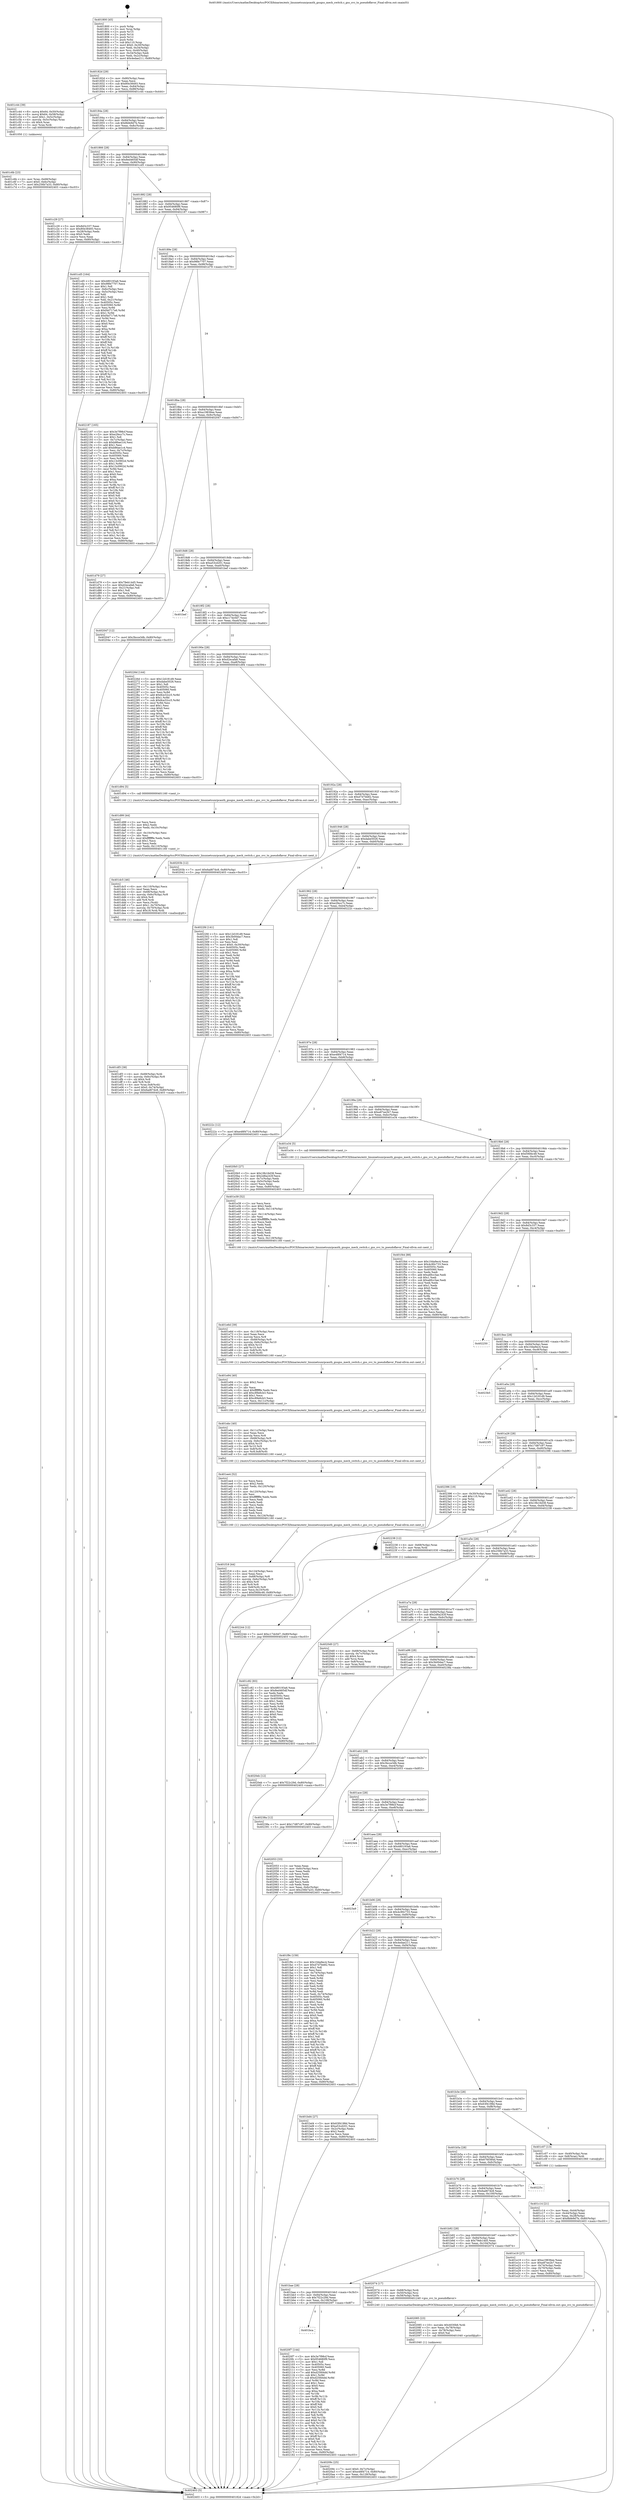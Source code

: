 digraph "0x401800" {
  label = "0x401800 (/mnt/c/Users/mathe/Desktop/tcc/POCII/binaries/extr_linuxnetsunrpcauth_gssgss_mech_switch.c_gss_svc_to_pseudoflavor_Final-ollvm.out::main(0))"
  labelloc = "t"
  node[shape=record]

  Entry [label="",width=0.3,height=0.3,shape=circle,fillcolor=black,style=filled]
  "0x40182d" [label="{
     0x40182d [29]\l
     | [instrs]\l
     &nbsp;&nbsp;0x40182d \<+3\>: mov -0x80(%rbp),%eax\l
     &nbsp;&nbsp;0x401830 \<+2\>: mov %eax,%ecx\l
     &nbsp;&nbsp;0x401832 \<+6\>: sub $0x80e38493,%ecx\l
     &nbsp;&nbsp;0x401838 \<+6\>: mov %eax,-0x84(%rbp)\l
     &nbsp;&nbsp;0x40183e \<+6\>: mov %ecx,-0x88(%rbp)\l
     &nbsp;&nbsp;0x401844 \<+6\>: je 0000000000401c44 \<main+0x444\>\l
  }"]
  "0x401c44" [label="{
     0x401c44 [39]\l
     | [instrs]\l
     &nbsp;&nbsp;0x401c44 \<+8\>: movq $0x64,-0x50(%rbp)\l
     &nbsp;&nbsp;0x401c4c \<+8\>: movq $0x64,-0x58(%rbp)\l
     &nbsp;&nbsp;0x401c54 \<+7\>: movl $0x1,-0x5c(%rbp)\l
     &nbsp;&nbsp;0x401c5b \<+4\>: movslq -0x5c(%rbp),%rax\l
     &nbsp;&nbsp;0x401c5f \<+4\>: shl $0x4,%rax\l
     &nbsp;&nbsp;0x401c63 \<+3\>: mov %rax,%rdi\l
     &nbsp;&nbsp;0x401c66 \<+5\>: call 0000000000401050 \<malloc@plt\>\l
     | [calls]\l
     &nbsp;&nbsp;0x401050 \{1\} (unknown)\l
  }"]
  "0x40184a" [label="{
     0x40184a [28]\l
     | [instrs]\l
     &nbsp;&nbsp;0x40184a \<+5\>: jmp 000000000040184f \<main+0x4f\>\l
     &nbsp;&nbsp;0x40184f \<+6\>: mov -0x84(%rbp),%eax\l
     &nbsp;&nbsp;0x401855 \<+5\>: sub $0x8bfe9d7b,%eax\l
     &nbsp;&nbsp;0x40185a \<+6\>: mov %eax,-0x8c(%rbp)\l
     &nbsp;&nbsp;0x401860 \<+6\>: je 0000000000401c29 \<main+0x429\>\l
  }"]
  Exit [label="",width=0.3,height=0.3,shape=circle,fillcolor=black,style=filled,peripheries=2]
  "0x401c29" [label="{
     0x401c29 [27]\l
     | [instrs]\l
     &nbsp;&nbsp;0x401c29 \<+5\>: mov $0x8d3c337,%eax\l
     &nbsp;&nbsp;0x401c2e \<+5\>: mov $0x80e38493,%ecx\l
     &nbsp;&nbsp;0x401c33 \<+3\>: mov -0x28(%rbp),%edx\l
     &nbsp;&nbsp;0x401c36 \<+3\>: cmp $0x0,%edx\l
     &nbsp;&nbsp;0x401c39 \<+3\>: cmove %ecx,%eax\l
     &nbsp;&nbsp;0x401c3c \<+3\>: mov %eax,-0x80(%rbp)\l
     &nbsp;&nbsp;0x401c3f \<+5\>: jmp 0000000000402403 \<main+0xc03\>\l
  }"]
  "0x401866" [label="{
     0x401866 [28]\l
     | [instrs]\l
     &nbsp;&nbsp;0x401866 \<+5\>: jmp 000000000040186b \<main+0x6b\>\l
     &nbsp;&nbsp;0x40186b \<+6\>: mov -0x84(%rbp),%eax\l
     &nbsp;&nbsp;0x401871 \<+5\>: sub $0x8ed465df,%eax\l
     &nbsp;&nbsp;0x401876 \<+6\>: mov %eax,-0x90(%rbp)\l
     &nbsp;&nbsp;0x40187c \<+6\>: je 0000000000401cd5 \<main+0x4d5\>\l
  }"]
  "0x402244" [label="{
     0x402244 [12]\l
     | [instrs]\l
     &nbsp;&nbsp;0x402244 \<+7\>: movl $0xc17dc0d7,-0x80(%rbp)\l
     &nbsp;&nbsp;0x40224b \<+5\>: jmp 0000000000402403 \<main+0xc03\>\l
  }"]
  "0x401cd5" [label="{
     0x401cd5 [164]\l
     | [instrs]\l
     &nbsp;&nbsp;0x401cd5 \<+5\>: mov $0x480193a6,%eax\l
     &nbsp;&nbsp;0x401cda \<+5\>: mov $0x98fe7707,%ecx\l
     &nbsp;&nbsp;0x401cdf \<+2\>: mov $0x1,%dl\l
     &nbsp;&nbsp;0x401ce1 \<+3\>: mov -0x6c(%rbp),%esi\l
     &nbsp;&nbsp;0x401ce4 \<+3\>: cmp -0x5c(%rbp),%esi\l
     &nbsp;&nbsp;0x401ce7 \<+4\>: setl %dil\l
     &nbsp;&nbsp;0x401ceb \<+4\>: and $0x1,%dil\l
     &nbsp;&nbsp;0x401cef \<+4\>: mov %dil,-0x21(%rbp)\l
     &nbsp;&nbsp;0x401cf3 \<+7\>: mov 0x40505c,%esi\l
     &nbsp;&nbsp;0x401cfa \<+8\>: mov 0x405060,%r8d\l
     &nbsp;&nbsp;0x401d02 \<+3\>: mov %esi,%r9d\l
     &nbsp;&nbsp;0x401d05 \<+7\>: sub $0xf4d717e6,%r9d\l
     &nbsp;&nbsp;0x401d0c \<+4\>: sub $0x1,%r9d\l
     &nbsp;&nbsp;0x401d10 \<+7\>: add $0xf4d717e6,%r9d\l
     &nbsp;&nbsp;0x401d17 \<+4\>: imul %r9d,%esi\l
     &nbsp;&nbsp;0x401d1b \<+3\>: and $0x1,%esi\l
     &nbsp;&nbsp;0x401d1e \<+3\>: cmp $0x0,%esi\l
     &nbsp;&nbsp;0x401d21 \<+4\>: sete %dil\l
     &nbsp;&nbsp;0x401d25 \<+4\>: cmp $0xa,%r8d\l
     &nbsp;&nbsp;0x401d29 \<+4\>: setl %r10b\l
     &nbsp;&nbsp;0x401d2d \<+3\>: mov %dil,%r11b\l
     &nbsp;&nbsp;0x401d30 \<+4\>: xor $0xff,%r11b\l
     &nbsp;&nbsp;0x401d34 \<+3\>: mov %r10b,%bl\l
     &nbsp;&nbsp;0x401d37 \<+3\>: xor $0xff,%bl\l
     &nbsp;&nbsp;0x401d3a \<+3\>: xor $0x1,%dl\l
     &nbsp;&nbsp;0x401d3d \<+3\>: mov %r11b,%r14b\l
     &nbsp;&nbsp;0x401d40 \<+4\>: and $0xff,%r14b\l
     &nbsp;&nbsp;0x401d44 \<+3\>: and %dl,%dil\l
     &nbsp;&nbsp;0x401d47 \<+3\>: mov %bl,%r15b\l
     &nbsp;&nbsp;0x401d4a \<+4\>: and $0xff,%r15b\l
     &nbsp;&nbsp;0x401d4e \<+3\>: and %dl,%r10b\l
     &nbsp;&nbsp;0x401d51 \<+3\>: or %dil,%r14b\l
     &nbsp;&nbsp;0x401d54 \<+3\>: or %r10b,%r15b\l
     &nbsp;&nbsp;0x401d57 \<+3\>: xor %r15b,%r14b\l
     &nbsp;&nbsp;0x401d5a \<+3\>: or %bl,%r11b\l
     &nbsp;&nbsp;0x401d5d \<+4\>: xor $0xff,%r11b\l
     &nbsp;&nbsp;0x401d61 \<+3\>: or $0x1,%dl\l
     &nbsp;&nbsp;0x401d64 \<+3\>: and %dl,%r11b\l
     &nbsp;&nbsp;0x401d67 \<+3\>: or %r11b,%r14b\l
     &nbsp;&nbsp;0x401d6a \<+4\>: test $0x1,%r14b\l
     &nbsp;&nbsp;0x401d6e \<+3\>: cmovne %ecx,%eax\l
     &nbsp;&nbsp;0x401d71 \<+3\>: mov %eax,-0x80(%rbp)\l
     &nbsp;&nbsp;0x401d74 \<+5\>: jmp 0000000000402403 \<main+0xc03\>\l
  }"]
  "0x401882" [label="{
     0x401882 [28]\l
     | [instrs]\l
     &nbsp;&nbsp;0x401882 \<+5\>: jmp 0000000000401887 \<main+0x87\>\l
     &nbsp;&nbsp;0x401887 \<+6\>: mov -0x84(%rbp),%eax\l
     &nbsp;&nbsp;0x40188d \<+5\>: sub $0x954680f9,%eax\l
     &nbsp;&nbsp;0x401892 \<+6\>: mov %eax,-0x94(%rbp)\l
     &nbsp;&nbsp;0x401898 \<+6\>: je 0000000000402187 \<main+0x987\>\l
  }"]
  "0x401bca" [label="{
     0x401bca\l
  }", style=dashed]
  "0x402187" [label="{
     0x402187 [165]\l
     | [instrs]\l
     &nbsp;&nbsp;0x402187 \<+5\>: mov $0x3e7f98cf,%eax\l
     &nbsp;&nbsp;0x40218c \<+5\>: mov $0xe2fecc7c,%ecx\l
     &nbsp;&nbsp;0x402191 \<+2\>: mov $0x1,%dl\l
     &nbsp;&nbsp;0x402193 \<+3\>: mov -0x7c(%rbp),%esi\l
     &nbsp;&nbsp;0x402196 \<+6\>: sub $0xb86ae1c4,%esi\l
     &nbsp;&nbsp;0x40219c \<+3\>: add $0x1,%esi\l
     &nbsp;&nbsp;0x40219f \<+6\>: add $0xb86ae1c4,%esi\l
     &nbsp;&nbsp;0x4021a5 \<+3\>: mov %esi,-0x7c(%rbp)\l
     &nbsp;&nbsp;0x4021a8 \<+7\>: mov 0x40505c,%esi\l
     &nbsp;&nbsp;0x4021af \<+7\>: mov 0x405060,%edi\l
     &nbsp;&nbsp;0x4021b6 \<+3\>: mov %esi,%r8d\l
     &nbsp;&nbsp;0x4021b9 \<+7\>: add $0x13c0902d,%r8d\l
     &nbsp;&nbsp;0x4021c0 \<+4\>: sub $0x1,%r8d\l
     &nbsp;&nbsp;0x4021c4 \<+7\>: sub $0x13c0902d,%r8d\l
     &nbsp;&nbsp;0x4021cb \<+4\>: imul %r8d,%esi\l
     &nbsp;&nbsp;0x4021cf \<+3\>: and $0x1,%esi\l
     &nbsp;&nbsp;0x4021d2 \<+3\>: cmp $0x0,%esi\l
     &nbsp;&nbsp;0x4021d5 \<+4\>: sete %r9b\l
     &nbsp;&nbsp;0x4021d9 \<+3\>: cmp $0xa,%edi\l
     &nbsp;&nbsp;0x4021dc \<+4\>: setl %r10b\l
     &nbsp;&nbsp;0x4021e0 \<+3\>: mov %r9b,%r11b\l
     &nbsp;&nbsp;0x4021e3 \<+4\>: xor $0xff,%r11b\l
     &nbsp;&nbsp;0x4021e7 \<+3\>: mov %r10b,%bl\l
     &nbsp;&nbsp;0x4021ea \<+3\>: xor $0xff,%bl\l
     &nbsp;&nbsp;0x4021ed \<+3\>: xor $0x0,%dl\l
     &nbsp;&nbsp;0x4021f0 \<+3\>: mov %r11b,%r14b\l
     &nbsp;&nbsp;0x4021f3 \<+4\>: and $0x0,%r14b\l
     &nbsp;&nbsp;0x4021f7 \<+3\>: and %dl,%r9b\l
     &nbsp;&nbsp;0x4021fa \<+3\>: mov %bl,%r15b\l
     &nbsp;&nbsp;0x4021fd \<+4\>: and $0x0,%r15b\l
     &nbsp;&nbsp;0x402201 \<+3\>: and %dl,%r10b\l
     &nbsp;&nbsp;0x402204 \<+3\>: or %r9b,%r14b\l
     &nbsp;&nbsp;0x402207 \<+3\>: or %r10b,%r15b\l
     &nbsp;&nbsp;0x40220a \<+3\>: xor %r15b,%r14b\l
     &nbsp;&nbsp;0x40220d \<+3\>: or %bl,%r11b\l
     &nbsp;&nbsp;0x402210 \<+4\>: xor $0xff,%r11b\l
     &nbsp;&nbsp;0x402214 \<+3\>: or $0x0,%dl\l
     &nbsp;&nbsp;0x402217 \<+3\>: and %dl,%r11b\l
     &nbsp;&nbsp;0x40221a \<+3\>: or %r11b,%r14b\l
     &nbsp;&nbsp;0x40221d \<+4\>: test $0x1,%r14b\l
     &nbsp;&nbsp;0x402221 \<+3\>: cmovne %ecx,%eax\l
     &nbsp;&nbsp;0x402224 \<+3\>: mov %eax,-0x80(%rbp)\l
     &nbsp;&nbsp;0x402227 \<+5\>: jmp 0000000000402403 \<main+0xc03\>\l
  }"]
  "0x40189e" [label="{
     0x40189e [28]\l
     | [instrs]\l
     &nbsp;&nbsp;0x40189e \<+5\>: jmp 00000000004018a3 \<main+0xa3\>\l
     &nbsp;&nbsp;0x4018a3 \<+6\>: mov -0x84(%rbp),%eax\l
     &nbsp;&nbsp;0x4018a9 \<+5\>: sub $0x98fe7707,%eax\l
     &nbsp;&nbsp;0x4018ae \<+6\>: mov %eax,-0x98(%rbp)\l
     &nbsp;&nbsp;0x4018b4 \<+6\>: je 0000000000401d79 \<main+0x579\>\l
  }"]
  "0x4020f7" [label="{
     0x4020f7 [144]\l
     | [instrs]\l
     &nbsp;&nbsp;0x4020f7 \<+5\>: mov $0x3e7f98cf,%eax\l
     &nbsp;&nbsp;0x4020fc \<+5\>: mov $0x954680f9,%ecx\l
     &nbsp;&nbsp;0x402101 \<+2\>: mov $0x1,%dl\l
     &nbsp;&nbsp;0x402103 \<+7\>: mov 0x40505c,%esi\l
     &nbsp;&nbsp;0x40210a \<+7\>: mov 0x405060,%edi\l
     &nbsp;&nbsp;0x402111 \<+3\>: mov %esi,%r8d\l
     &nbsp;&nbsp;0x402114 \<+7\>: add $0xd25fd4dd,%r8d\l
     &nbsp;&nbsp;0x40211b \<+4\>: sub $0x1,%r8d\l
     &nbsp;&nbsp;0x40211f \<+7\>: sub $0xd25fd4dd,%r8d\l
     &nbsp;&nbsp;0x402126 \<+4\>: imul %r8d,%esi\l
     &nbsp;&nbsp;0x40212a \<+3\>: and $0x1,%esi\l
     &nbsp;&nbsp;0x40212d \<+3\>: cmp $0x0,%esi\l
     &nbsp;&nbsp;0x402130 \<+4\>: sete %r9b\l
     &nbsp;&nbsp;0x402134 \<+3\>: cmp $0xa,%edi\l
     &nbsp;&nbsp;0x402137 \<+4\>: setl %r10b\l
     &nbsp;&nbsp;0x40213b \<+3\>: mov %r9b,%r11b\l
     &nbsp;&nbsp;0x40213e \<+4\>: xor $0xff,%r11b\l
     &nbsp;&nbsp;0x402142 \<+3\>: mov %r10b,%bl\l
     &nbsp;&nbsp;0x402145 \<+3\>: xor $0xff,%bl\l
     &nbsp;&nbsp;0x402148 \<+3\>: xor $0x0,%dl\l
     &nbsp;&nbsp;0x40214b \<+3\>: mov %r11b,%r14b\l
     &nbsp;&nbsp;0x40214e \<+4\>: and $0x0,%r14b\l
     &nbsp;&nbsp;0x402152 \<+3\>: and %dl,%r9b\l
     &nbsp;&nbsp;0x402155 \<+3\>: mov %bl,%r15b\l
     &nbsp;&nbsp;0x402158 \<+4\>: and $0x0,%r15b\l
     &nbsp;&nbsp;0x40215c \<+3\>: and %dl,%r10b\l
     &nbsp;&nbsp;0x40215f \<+3\>: or %r9b,%r14b\l
     &nbsp;&nbsp;0x402162 \<+3\>: or %r10b,%r15b\l
     &nbsp;&nbsp;0x402165 \<+3\>: xor %r15b,%r14b\l
     &nbsp;&nbsp;0x402168 \<+3\>: or %bl,%r11b\l
     &nbsp;&nbsp;0x40216b \<+4\>: xor $0xff,%r11b\l
     &nbsp;&nbsp;0x40216f \<+3\>: or $0x0,%dl\l
     &nbsp;&nbsp;0x402172 \<+3\>: and %dl,%r11b\l
     &nbsp;&nbsp;0x402175 \<+3\>: or %r11b,%r14b\l
     &nbsp;&nbsp;0x402178 \<+4\>: test $0x1,%r14b\l
     &nbsp;&nbsp;0x40217c \<+3\>: cmovne %ecx,%eax\l
     &nbsp;&nbsp;0x40217f \<+3\>: mov %eax,-0x80(%rbp)\l
     &nbsp;&nbsp;0x402182 \<+5\>: jmp 0000000000402403 \<main+0xc03\>\l
  }"]
  "0x401d79" [label="{
     0x401d79 [27]\l
     | [instrs]\l
     &nbsp;&nbsp;0x401d79 \<+5\>: mov $0x79eb14d5,%eax\l
     &nbsp;&nbsp;0x401d7e \<+5\>: mov $0xd2ecafa6,%ecx\l
     &nbsp;&nbsp;0x401d83 \<+3\>: mov -0x21(%rbp),%dl\l
     &nbsp;&nbsp;0x401d86 \<+3\>: test $0x1,%dl\l
     &nbsp;&nbsp;0x401d89 \<+3\>: cmovne %ecx,%eax\l
     &nbsp;&nbsp;0x401d8c \<+3\>: mov %eax,-0x80(%rbp)\l
     &nbsp;&nbsp;0x401d8f \<+5\>: jmp 0000000000402403 \<main+0xc03\>\l
  }"]
  "0x4018ba" [label="{
     0x4018ba [28]\l
     | [instrs]\l
     &nbsp;&nbsp;0x4018ba \<+5\>: jmp 00000000004018bf \<main+0xbf\>\l
     &nbsp;&nbsp;0x4018bf \<+6\>: mov -0x84(%rbp),%eax\l
     &nbsp;&nbsp;0x4018c5 \<+5\>: sub $0xa19836ee,%eax\l
     &nbsp;&nbsp;0x4018ca \<+6\>: mov %eax,-0x9c(%rbp)\l
     &nbsp;&nbsp;0x4018d0 \<+6\>: je 0000000000402047 \<main+0x847\>\l
  }"]
  "0x4020eb" [label="{
     0x4020eb [12]\l
     | [instrs]\l
     &nbsp;&nbsp;0x4020eb \<+7\>: movl $0x7f22c29d,-0x80(%rbp)\l
     &nbsp;&nbsp;0x4020f2 \<+5\>: jmp 0000000000402403 \<main+0xc03\>\l
  }"]
  "0x402047" [label="{
     0x402047 [12]\l
     | [instrs]\l
     &nbsp;&nbsp;0x402047 \<+7\>: movl $0x3bcce3db,-0x80(%rbp)\l
     &nbsp;&nbsp;0x40204e \<+5\>: jmp 0000000000402403 \<main+0xc03\>\l
  }"]
  "0x4018d6" [label="{
     0x4018d6 [28]\l
     | [instrs]\l
     &nbsp;&nbsp;0x4018d6 \<+5\>: jmp 00000000004018db \<main+0xdb\>\l
     &nbsp;&nbsp;0x4018db \<+6\>: mov -0x84(%rbp),%eax\l
     &nbsp;&nbsp;0x4018e1 \<+5\>: sub $0xa53cd201,%eax\l
     &nbsp;&nbsp;0x4018e6 \<+6\>: mov %eax,-0xa0(%rbp)\l
     &nbsp;&nbsp;0x4018ec \<+6\>: je 0000000000401bef \<main+0x3ef\>\l
  }"]
  "0x40209c" [label="{
     0x40209c [25]\l
     | [instrs]\l
     &nbsp;&nbsp;0x40209c \<+7\>: movl $0x0,-0x7c(%rbp)\l
     &nbsp;&nbsp;0x4020a3 \<+7\>: movl $0xe48f4714,-0x80(%rbp)\l
     &nbsp;&nbsp;0x4020aa \<+6\>: mov %eax,-0x128(%rbp)\l
     &nbsp;&nbsp;0x4020b0 \<+5\>: jmp 0000000000402403 \<main+0xc03\>\l
  }"]
  "0x401bef" [label="{
     0x401bef\l
  }", style=dashed]
  "0x4018f2" [label="{
     0x4018f2 [28]\l
     | [instrs]\l
     &nbsp;&nbsp;0x4018f2 \<+5\>: jmp 00000000004018f7 \<main+0xf7\>\l
     &nbsp;&nbsp;0x4018f7 \<+6\>: mov -0x84(%rbp),%eax\l
     &nbsp;&nbsp;0x4018fd \<+5\>: sub $0xc17dc0d7,%eax\l
     &nbsp;&nbsp;0x401902 \<+6\>: mov %eax,-0xa4(%rbp)\l
     &nbsp;&nbsp;0x401908 \<+6\>: je 000000000040226d \<main+0xa6d\>\l
  }"]
  "0x402085" [label="{
     0x402085 [23]\l
     | [instrs]\l
     &nbsp;&nbsp;0x402085 \<+10\>: movabs $0x4030b6,%rdi\l
     &nbsp;&nbsp;0x40208f \<+3\>: mov %eax,-0x78(%rbp)\l
     &nbsp;&nbsp;0x402092 \<+3\>: mov -0x78(%rbp),%esi\l
     &nbsp;&nbsp;0x402095 \<+2\>: mov $0x0,%al\l
     &nbsp;&nbsp;0x402097 \<+5\>: call 0000000000401040 \<printf@plt\>\l
     | [calls]\l
     &nbsp;&nbsp;0x401040 \{1\} (unknown)\l
  }"]
  "0x40226d" [label="{
     0x40226d [144]\l
     | [instrs]\l
     &nbsp;&nbsp;0x40226d \<+5\>: mov $0x12d181d9,%eax\l
     &nbsp;&nbsp;0x402272 \<+5\>: mov $0xdabe5026,%ecx\l
     &nbsp;&nbsp;0x402277 \<+2\>: mov $0x1,%dl\l
     &nbsp;&nbsp;0x402279 \<+7\>: mov 0x40505c,%esi\l
     &nbsp;&nbsp;0x402280 \<+7\>: mov 0x405060,%edi\l
     &nbsp;&nbsp;0x402287 \<+3\>: mov %esi,%r8d\l
     &nbsp;&nbsp;0x40228a \<+7\>: add $0x8ce32cc5,%r8d\l
     &nbsp;&nbsp;0x402291 \<+4\>: sub $0x1,%r8d\l
     &nbsp;&nbsp;0x402295 \<+7\>: sub $0x8ce32cc5,%r8d\l
     &nbsp;&nbsp;0x40229c \<+4\>: imul %r8d,%esi\l
     &nbsp;&nbsp;0x4022a0 \<+3\>: and $0x1,%esi\l
     &nbsp;&nbsp;0x4022a3 \<+3\>: cmp $0x0,%esi\l
     &nbsp;&nbsp;0x4022a6 \<+4\>: sete %r9b\l
     &nbsp;&nbsp;0x4022aa \<+3\>: cmp $0xa,%edi\l
     &nbsp;&nbsp;0x4022ad \<+4\>: setl %r10b\l
     &nbsp;&nbsp;0x4022b1 \<+3\>: mov %r9b,%r11b\l
     &nbsp;&nbsp;0x4022b4 \<+4\>: xor $0xff,%r11b\l
     &nbsp;&nbsp;0x4022b8 \<+3\>: mov %r10b,%bl\l
     &nbsp;&nbsp;0x4022bb \<+3\>: xor $0xff,%bl\l
     &nbsp;&nbsp;0x4022be \<+3\>: xor $0x0,%dl\l
     &nbsp;&nbsp;0x4022c1 \<+3\>: mov %r11b,%r14b\l
     &nbsp;&nbsp;0x4022c4 \<+4\>: and $0x0,%r14b\l
     &nbsp;&nbsp;0x4022c8 \<+3\>: and %dl,%r9b\l
     &nbsp;&nbsp;0x4022cb \<+3\>: mov %bl,%r15b\l
     &nbsp;&nbsp;0x4022ce \<+4\>: and $0x0,%r15b\l
     &nbsp;&nbsp;0x4022d2 \<+3\>: and %dl,%r10b\l
     &nbsp;&nbsp;0x4022d5 \<+3\>: or %r9b,%r14b\l
     &nbsp;&nbsp;0x4022d8 \<+3\>: or %r10b,%r15b\l
     &nbsp;&nbsp;0x4022db \<+3\>: xor %r15b,%r14b\l
     &nbsp;&nbsp;0x4022de \<+3\>: or %bl,%r11b\l
     &nbsp;&nbsp;0x4022e1 \<+4\>: xor $0xff,%r11b\l
     &nbsp;&nbsp;0x4022e5 \<+3\>: or $0x0,%dl\l
     &nbsp;&nbsp;0x4022e8 \<+3\>: and %dl,%r11b\l
     &nbsp;&nbsp;0x4022eb \<+3\>: or %r11b,%r14b\l
     &nbsp;&nbsp;0x4022ee \<+4\>: test $0x1,%r14b\l
     &nbsp;&nbsp;0x4022f2 \<+3\>: cmovne %ecx,%eax\l
     &nbsp;&nbsp;0x4022f5 \<+3\>: mov %eax,-0x80(%rbp)\l
     &nbsp;&nbsp;0x4022f8 \<+5\>: jmp 0000000000402403 \<main+0xc03\>\l
  }"]
  "0x40190e" [label="{
     0x40190e [28]\l
     | [instrs]\l
     &nbsp;&nbsp;0x40190e \<+5\>: jmp 0000000000401913 \<main+0x113\>\l
     &nbsp;&nbsp;0x401913 \<+6\>: mov -0x84(%rbp),%eax\l
     &nbsp;&nbsp;0x401919 \<+5\>: sub $0xd2ecafa6,%eax\l
     &nbsp;&nbsp;0x40191e \<+6\>: mov %eax,-0xa8(%rbp)\l
     &nbsp;&nbsp;0x401924 \<+6\>: je 0000000000401d94 \<main+0x594\>\l
  }"]
  "0x401bae" [label="{
     0x401bae [28]\l
     | [instrs]\l
     &nbsp;&nbsp;0x401bae \<+5\>: jmp 0000000000401bb3 \<main+0x3b3\>\l
     &nbsp;&nbsp;0x401bb3 \<+6\>: mov -0x84(%rbp),%eax\l
     &nbsp;&nbsp;0x401bb9 \<+5\>: sub $0x7f22c29d,%eax\l
     &nbsp;&nbsp;0x401bbe \<+6\>: mov %eax,-0x108(%rbp)\l
     &nbsp;&nbsp;0x401bc4 \<+6\>: je 00000000004020f7 \<main+0x8f7\>\l
  }"]
  "0x401d94" [label="{
     0x401d94 [5]\l
     | [instrs]\l
     &nbsp;&nbsp;0x401d94 \<+5\>: call 0000000000401160 \<next_i\>\l
     | [calls]\l
     &nbsp;&nbsp;0x401160 \{1\} (/mnt/c/Users/mathe/Desktop/tcc/POCII/binaries/extr_linuxnetsunrpcauth_gssgss_mech_switch.c_gss_svc_to_pseudoflavor_Final-ollvm.out::next_i)\l
  }"]
  "0x40192a" [label="{
     0x40192a [28]\l
     | [instrs]\l
     &nbsp;&nbsp;0x40192a \<+5\>: jmp 000000000040192f \<main+0x12f\>\l
     &nbsp;&nbsp;0x40192f \<+6\>: mov -0x84(%rbp),%eax\l
     &nbsp;&nbsp;0x401935 \<+5\>: sub $0xd7d7bb82,%eax\l
     &nbsp;&nbsp;0x40193a \<+6\>: mov %eax,-0xac(%rbp)\l
     &nbsp;&nbsp;0x401940 \<+6\>: je 000000000040203b \<main+0x83b\>\l
  }"]
  "0x402074" [label="{
     0x402074 [17]\l
     | [instrs]\l
     &nbsp;&nbsp;0x402074 \<+4\>: mov -0x68(%rbp),%rdi\l
     &nbsp;&nbsp;0x402078 \<+4\>: mov -0x50(%rbp),%rsi\l
     &nbsp;&nbsp;0x40207c \<+4\>: mov -0x58(%rbp),%rdx\l
     &nbsp;&nbsp;0x402080 \<+5\>: call 0000000000401240 \<gss_svc_to_pseudoflavor\>\l
     | [calls]\l
     &nbsp;&nbsp;0x401240 \{1\} (/mnt/c/Users/mathe/Desktop/tcc/POCII/binaries/extr_linuxnetsunrpcauth_gssgss_mech_switch.c_gss_svc_to_pseudoflavor_Final-ollvm.out::gss_svc_to_pseudoflavor)\l
  }"]
  "0x40203b" [label="{
     0x40203b [12]\l
     | [instrs]\l
     &nbsp;&nbsp;0x40203b \<+7\>: movl $0x6ad67dc8,-0x80(%rbp)\l
     &nbsp;&nbsp;0x402042 \<+5\>: jmp 0000000000402403 \<main+0xc03\>\l
  }"]
  "0x401946" [label="{
     0x401946 [28]\l
     | [instrs]\l
     &nbsp;&nbsp;0x401946 \<+5\>: jmp 000000000040194b \<main+0x14b\>\l
     &nbsp;&nbsp;0x40194b \<+6\>: mov -0x84(%rbp),%eax\l
     &nbsp;&nbsp;0x401951 \<+5\>: sub $0xdabe5026,%eax\l
     &nbsp;&nbsp;0x401956 \<+6\>: mov %eax,-0xb0(%rbp)\l
     &nbsp;&nbsp;0x40195c \<+6\>: je 00000000004022fd \<main+0xafd\>\l
  }"]
  "0x401f18" [label="{
     0x401f18 [44]\l
     | [instrs]\l
     &nbsp;&nbsp;0x401f18 \<+6\>: mov -0x124(%rbp),%ecx\l
     &nbsp;&nbsp;0x401f1e \<+3\>: imul %eax,%ecx\l
     &nbsp;&nbsp;0x401f21 \<+4\>: mov -0x68(%rbp),%r8\l
     &nbsp;&nbsp;0x401f25 \<+4\>: movslq -0x6c(%rbp),%r9\l
     &nbsp;&nbsp;0x401f29 \<+4\>: shl $0x4,%r9\l
     &nbsp;&nbsp;0x401f2d \<+3\>: add %r9,%r8\l
     &nbsp;&nbsp;0x401f30 \<+4\>: mov 0x8(%r8),%r8\l
     &nbsp;&nbsp;0x401f34 \<+4\>: mov %ecx,0x10(%r8)\l
     &nbsp;&nbsp;0x401f38 \<+7\>: movl $0xf36fdc48,-0x80(%rbp)\l
     &nbsp;&nbsp;0x401f3f \<+5\>: jmp 0000000000402403 \<main+0xc03\>\l
  }"]
  "0x4022fd" [label="{
     0x4022fd [141]\l
     | [instrs]\l
     &nbsp;&nbsp;0x4022fd \<+5\>: mov $0x12d181d9,%eax\l
     &nbsp;&nbsp;0x402302 \<+5\>: mov $0x3b00dac7,%ecx\l
     &nbsp;&nbsp;0x402307 \<+2\>: mov $0x1,%dl\l
     &nbsp;&nbsp;0x402309 \<+2\>: xor %esi,%esi\l
     &nbsp;&nbsp;0x40230b \<+7\>: movl $0x0,-0x30(%rbp)\l
     &nbsp;&nbsp;0x402312 \<+7\>: mov 0x40505c,%edi\l
     &nbsp;&nbsp;0x402319 \<+8\>: mov 0x405060,%r8d\l
     &nbsp;&nbsp;0x402321 \<+3\>: sub $0x1,%esi\l
     &nbsp;&nbsp;0x402324 \<+3\>: mov %edi,%r9d\l
     &nbsp;&nbsp;0x402327 \<+3\>: add %esi,%r9d\l
     &nbsp;&nbsp;0x40232a \<+4\>: imul %r9d,%edi\l
     &nbsp;&nbsp;0x40232e \<+3\>: and $0x1,%edi\l
     &nbsp;&nbsp;0x402331 \<+3\>: cmp $0x0,%edi\l
     &nbsp;&nbsp;0x402334 \<+4\>: sete %r10b\l
     &nbsp;&nbsp;0x402338 \<+4\>: cmp $0xa,%r8d\l
     &nbsp;&nbsp;0x40233c \<+4\>: setl %r11b\l
     &nbsp;&nbsp;0x402340 \<+3\>: mov %r10b,%bl\l
     &nbsp;&nbsp;0x402343 \<+3\>: xor $0xff,%bl\l
     &nbsp;&nbsp;0x402346 \<+3\>: mov %r11b,%r14b\l
     &nbsp;&nbsp;0x402349 \<+4\>: xor $0xff,%r14b\l
     &nbsp;&nbsp;0x40234d \<+3\>: xor $0x0,%dl\l
     &nbsp;&nbsp;0x402350 \<+3\>: mov %bl,%r15b\l
     &nbsp;&nbsp;0x402353 \<+4\>: and $0x0,%r15b\l
     &nbsp;&nbsp;0x402357 \<+3\>: and %dl,%r10b\l
     &nbsp;&nbsp;0x40235a \<+3\>: mov %r14b,%r12b\l
     &nbsp;&nbsp;0x40235d \<+4\>: and $0x0,%r12b\l
     &nbsp;&nbsp;0x402361 \<+3\>: and %dl,%r11b\l
     &nbsp;&nbsp;0x402364 \<+3\>: or %r10b,%r15b\l
     &nbsp;&nbsp;0x402367 \<+3\>: or %r11b,%r12b\l
     &nbsp;&nbsp;0x40236a \<+3\>: xor %r12b,%r15b\l
     &nbsp;&nbsp;0x40236d \<+3\>: or %r14b,%bl\l
     &nbsp;&nbsp;0x402370 \<+3\>: xor $0xff,%bl\l
     &nbsp;&nbsp;0x402373 \<+3\>: or $0x0,%dl\l
     &nbsp;&nbsp;0x402376 \<+2\>: and %dl,%bl\l
     &nbsp;&nbsp;0x402378 \<+3\>: or %bl,%r15b\l
     &nbsp;&nbsp;0x40237b \<+4\>: test $0x1,%r15b\l
     &nbsp;&nbsp;0x40237f \<+3\>: cmovne %ecx,%eax\l
     &nbsp;&nbsp;0x402382 \<+3\>: mov %eax,-0x80(%rbp)\l
     &nbsp;&nbsp;0x402385 \<+5\>: jmp 0000000000402403 \<main+0xc03\>\l
  }"]
  "0x401962" [label="{
     0x401962 [28]\l
     | [instrs]\l
     &nbsp;&nbsp;0x401962 \<+5\>: jmp 0000000000401967 \<main+0x167\>\l
     &nbsp;&nbsp;0x401967 \<+6\>: mov -0x84(%rbp),%eax\l
     &nbsp;&nbsp;0x40196d \<+5\>: sub $0xe2fecc7c,%eax\l
     &nbsp;&nbsp;0x401972 \<+6\>: mov %eax,-0xb4(%rbp)\l
     &nbsp;&nbsp;0x401978 \<+6\>: je 000000000040222c \<main+0xa2c\>\l
  }"]
  "0x401ee4" [label="{
     0x401ee4 [52]\l
     | [instrs]\l
     &nbsp;&nbsp;0x401ee4 \<+2\>: xor %ecx,%ecx\l
     &nbsp;&nbsp;0x401ee6 \<+5\>: mov $0x2,%edx\l
     &nbsp;&nbsp;0x401eeb \<+6\>: mov %edx,-0x120(%rbp)\l
     &nbsp;&nbsp;0x401ef1 \<+1\>: cltd\l
     &nbsp;&nbsp;0x401ef2 \<+6\>: mov -0x120(%rbp),%esi\l
     &nbsp;&nbsp;0x401ef8 \<+2\>: idiv %esi\l
     &nbsp;&nbsp;0x401efa \<+6\>: imul $0xfffffffe,%edx,%edx\l
     &nbsp;&nbsp;0x401f00 \<+2\>: mov %ecx,%edi\l
     &nbsp;&nbsp;0x401f02 \<+2\>: sub %edx,%edi\l
     &nbsp;&nbsp;0x401f04 \<+2\>: mov %ecx,%edx\l
     &nbsp;&nbsp;0x401f06 \<+3\>: sub $0x1,%edx\l
     &nbsp;&nbsp;0x401f09 \<+2\>: add %edx,%edi\l
     &nbsp;&nbsp;0x401f0b \<+2\>: sub %edi,%ecx\l
     &nbsp;&nbsp;0x401f0d \<+6\>: mov %ecx,-0x124(%rbp)\l
     &nbsp;&nbsp;0x401f13 \<+5\>: call 0000000000401160 \<next_i\>\l
     | [calls]\l
     &nbsp;&nbsp;0x401160 \{1\} (/mnt/c/Users/mathe/Desktop/tcc/POCII/binaries/extr_linuxnetsunrpcauth_gssgss_mech_switch.c_gss_svc_to_pseudoflavor_Final-ollvm.out::next_i)\l
  }"]
  "0x40222c" [label="{
     0x40222c [12]\l
     | [instrs]\l
     &nbsp;&nbsp;0x40222c \<+7\>: movl $0xe48f4714,-0x80(%rbp)\l
     &nbsp;&nbsp;0x402233 \<+5\>: jmp 0000000000402403 \<main+0xc03\>\l
  }"]
  "0x40197e" [label="{
     0x40197e [28]\l
     | [instrs]\l
     &nbsp;&nbsp;0x40197e \<+5\>: jmp 0000000000401983 \<main+0x183\>\l
     &nbsp;&nbsp;0x401983 \<+6\>: mov -0x84(%rbp),%eax\l
     &nbsp;&nbsp;0x401989 \<+5\>: sub $0xe48f4714,%eax\l
     &nbsp;&nbsp;0x40198e \<+6\>: mov %eax,-0xb8(%rbp)\l
     &nbsp;&nbsp;0x401994 \<+6\>: je 00000000004020b5 \<main+0x8b5\>\l
  }"]
  "0x401ebc" [label="{
     0x401ebc [40]\l
     | [instrs]\l
     &nbsp;&nbsp;0x401ebc \<+6\>: mov -0x11c(%rbp),%ecx\l
     &nbsp;&nbsp;0x401ec2 \<+3\>: imul %eax,%ecx\l
     &nbsp;&nbsp;0x401ec5 \<+3\>: movslq %ecx,%r8\l
     &nbsp;&nbsp;0x401ec8 \<+4\>: mov -0x68(%rbp),%r9\l
     &nbsp;&nbsp;0x401ecc \<+4\>: movslq -0x6c(%rbp),%r10\l
     &nbsp;&nbsp;0x401ed0 \<+4\>: shl $0x4,%r10\l
     &nbsp;&nbsp;0x401ed4 \<+3\>: add %r10,%r9\l
     &nbsp;&nbsp;0x401ed7 \<+4\>: mov 0x8(%r9),%r9\l
     &nbsp;&nbsp;0x401edb \<+4\>: mov %r8,0x8(%r9)\l
     &nbsp;&nbsp;0x401edf \<+5\>: call 0000000000401160 \<next_i\>\l
     | [calls]\l
     &nbsp;&nbsp;0x401160 \{1\} (/mnt/c/Users/mathe/Desktop/tcc/POCII/binaries/extr_linuxnetsunrpcauth_gssgss_mech_switch.c_gss_svc_to_pseudoflavor_Final-ollvm.out::next_i)\l
  }"]
  "0x4020b5" [label="{
     0x4020b5 [27]\l
     | [instrs]\l
     &nbsp;&nbsp;0x4020b5 \<+5\>: mov $0x19b16d38,%eax\l
     &nbsp;&nbsp;0x4020ba \<+5\>: mov $0x2d6a243f,%ecx\l
     &nbsp;&nbsp;0x4020bf \<+3\>: mov -0x7c(%rbp),%edx\l
     &nbsp;&nbsp;0x4020c2 \<+3\>: cmp -0x5c(%rbp),%edx\l
     &nbsp;&nbsp;0x4020c5 \<+3\>: cmovl %ecx,%eax\l
     &nbsp;&nbsp;0x4020c8 \<+3\>: mov %eax,-0x80(%rbp)\l
     &nbsp;&nbsp;0x4020cb \<+5\>: jmp 0000000000402403 \<main+0xc03\>\l
  }"]
  "0x40199a" [label="{
     0x40199a [28]\l
     | [instrs]\l
     &nbsp;&nbsp;0x40199a \<+5\>: jmp 000000000040199f \<main+0x19f\>\l
     &nbsp;&nbsp;0x40199f \<+6\>: mov -0x84(%rbp),%eax\l
     &nbsp;&nbsp;0x4019a5 \<+5\>: sub $0xe87ee2b7,%eax\l
     &nbsp;&nbsp;0x4019aa \<+6\>: mov %eax,-0xbc(%rbp)\l
     &nbsp;&nbsp;0x4019b0 \<+6\>: je 0000000000401e34 \<main+0x634\>\l
  }"]
  "0x401e94" [label="{
     0x401e94 [40]\l
     | [instrs]\l
     &nbsp;&nbsp;0x401e94 \<+5\>: mov $0x2,%ecx\l
     &nbsp;&nbsp;0x401e99 \<+1\>: cltd\l
     &nbsp;&nbsp;0x401e9a \<+2\>: idiv %ecx\l
     &nbsp;&nbsp;0x401e9c \<+6\>: imul $0xfffffffe,%edx,%ecx\l
     &nbsp;&nbsp;0x401ea2 \<+6\>: add $0xc89e6cb3,%ecx\l
     &nbsp;&nbsp;0x401ea8 \<+3\>: add $0x1,%ecx\l
     &nbsp;&nbsp;0x401eab \<+6\>: sub $0xc89e6cb3,%ecx\l
     &nbsp;&nbsp;0x401eb1 \<+6\>: mov %ecx,-0x11c(%rbp)\l
     &nbsp;&nbsp;0x401eb7 \<+5\>: call 0000000000401160 \<next_i\>\l
     | [calls]\l
     &nbsp;&nbsp;0x401160 \{1\} (/mnt/c/Users/mathe/Desktop/tcc/POCII/binaries/extr_linuxnetsunrpcauth_gssgss_mech_switch.c_gss_svc_to_pseudoflavor_Final-ollvm.out::next_i)\l
  }"]
  "0x401e34" [label="{
     0x401e34 [5]\l
     | [instrs]\l
     &nbsp;&nbsp;0x401e34 \<+5\>: call 0000000000401160 \<next_i\>\l
     | [calls]\l
     &nbsp;&nbsp;0x401160 \{1\} (/mnt/c/Users/mathe/Desktop/tcc/POCII/binaries/extr_linuxnetsunrpcauth_gssgss_mech_switch.c_gss_svc_to_pseudoflavor_Final-ollvm.out::next_i)\l
  }"]
  "0x4019b6" [label="{
     0x4019b6 [28]\l
     | [instrs]\l
     &nbsp;&nbsp;0x4019b6 \<+5\>: jmp 00000000004019bb \<main+0x1bb\>\l
     &nbsp;&nbsp;0x4019bb \<+6\>: mov -0x84(%rbp),%eax\l
     &nbsp;&nbsp;0x4019c1 \<+5\>: sub $0xf36fdc48,%eax\l
     &nbsp;&nbsp;0x4019c6 \<+6\>: mov %eax,-0xc0(%rbp)\l
     &nbsp;&nbsp;0x4019cc \<+6\>: je 0000000000401f44 \<main+0x744\>\l
  }"]
  "0x401e6d" [label="{
     0x401e6d [39]\l
     | [instrs]\l
     &nbsp;&nbsp;0x401e6d \<+6\>: mov -0x118(%rbp),%ecx\l
     &nbsp;&nbsp;0x401e73 \<+3\>: imul %eax,%ecx\l
     &nbsp;&nbsp;0x401e76 \<+3\>: movslq %ecx,%r8\l
     &nbsp;&nbsp;0x401e79 \<+4\>: mov -0x68(%rbp),%r9\l
     &nbsp;&nbsp;0x401e7d \<+4\>: movslq -0x6c(%rbp),%r10\l
     &nbsp;&nbsp;0x401e81 \<+4\>: shl $0x4,%r10\l
     &nbsp;&nbsp;0x401e85 \<+3\>: add %r10,%r9\l
     &nbsp;&nbsp;0x401e88 \<+4\>: mov 0x8(%r9),%r9\l
     &nbsp;&nbsp;0x401e8c \<+3\>: mov %r8,(%r9)\l
     &nbsp;&nbsp;0x401e8f \<+5\>: call 0000000000401160 \<next_i\>\l
     | [calls]\l
     &nbsp;&nbsp;0x401160 \{1\} (/mnt/c/Users/mathe/Desktop/tcc/POCII/binaries/extr_linuxnetsunrpcauth_gssgss_mech_switch.c_gss_svc_to_pseudoflavor_Final-ollvm.out::next_i)\l
  }"]
  "0x401f44" [label="{
     0x401f44 [88]\l
     | [instrs]\l
     &nbsp;&nbsp;0x401f44 \<+5\>: mov $0x10da9ec4,%eax\l
     &nbsp;&nbsp;0x401f49 \<+5\>: mov $0x4c90c733,%ecx\l
     &nbsp;&nbsp;0x401f4e \<+7\>: mov 0x40505c,%edx\l
     &nbsp;&nbsp;0x401f55 \<+7\>: mov 0x405060,%esi\l
     &nbsp;&nbsp;0x401f5c \<+2\>: mov %edx,%edi\l
     &nbsp;&nbsp;0x401f5e \<+6\>: add $0xa6fcc3ae,%edi\l
     &nbsp;&nbsp;0x401f64 \<+3\>: sub $0x1,%edi\l
     &nbsp;&nbsp;0x401f67 \<+6\>: sub $0xa6fcc3ae,%edi\l
     &nbsp;&nbsp;0x401f6d \<+3\>: imul %edi,%edx\l
     &nbsp;&nbsp;0x401f70 \<+3\>: and $0x1,%edx\l
     &nbsp;&nbsp;0x401f73 \<+3\>: cmp $0x0,%edx\l
     &nbsp;&nbsp;0x401f76 \<+4\>: sete %r8b\l
     &nbsp;&nbsp;0x401f7a \<+3\>: cmp $0xa,%esi\l
     &nbsp;&nbsp;0x401f7d \<+4\>: setl %r9b\l
     &nbsp;&nbsp;0x401f81 \<+3\>: mov %r8b,%r10b\l
     &nbsp;&nbsp;0x401f84 \<+3\>: and %r9b,%r10b\l
     &nbsp;&nbsp;0x401f87 \<+3\>: xor %r9b,%r8b\l
     &nbsp;&nbsp;0x401f8a \<+3\>: or %r8b,%r10b\l
     &nbsp;&nbsp;0x401f8d \<+4\>: test $0x1,%r10b\l
     &nbsp;&nbsp;0x401f91 \<+3\>: cmovne %ecx,%eax\l
     &nbsp;&nbsp;0x401f94 \<+3\>: mov %eax,-0x80(%rbp)\l
     &nbsp;&nbsp;0x401f97 \<+5\>: jmp 0000000000402403 \<main+0xc03\>\l
  }"]
  "0x4019d2" [label="{
     0x4019d2 [28]\l
     | [instrs]\l
     &nbsp;&nbsp;0x4019d2 \<+5\>: jmp 00000000004019d7 \<main+0x1d7\>\l
     &nbsp;&nbsp;0x4019d7 \<+6\>: mov -0x84(%rbp),%eax\l
     &nbsp;&nbsp;0x4019dd \<+5\>: sub $0x8d3c337,%eax\l
     &nbsp;&nbsp;0x4019e2 \<+6\>: mov %eax,-0xc4(%rbp)\l
     &nbsp;&nbsp;0x4019e8 \<+6\>: je 0000000000402250 \<main+0xa50\>\l
  }"]
  "0x401e39" [label="{
     0x401e39 [52]\l
     | [instrs]\l
     &nbsp;&nbsp;0x401e39 \<+2\>: xor %ecx,%ecx\l
     &nbsp;&nbsp;0x401e3b \<+5\>: mov $0x2,%edx\l
     &nbsp;&nbsp;0x401e40 \<+6\>: mov %edx,-0x114(%rbp)\l
     &nbsp;&nbsp;0x401e46 \<+1\>: cltd\l
     &nbsp;&nbsp;0x401e47 \<+6\>: mov -0x114(%rbp),%esi\l
     &nbsp;&nbsp;0x401e4d \<+2\>: idiv %esi\l
     &nbsp;&nbsp;0x401e4f \<+6\>: imul $0xfffffffe,%edx,%edx\l
     &nbsp;&nbsp;0x401e55 \<+2\>: mov %ecx,%edi\l
     &nbsp;&nbsp;0x401e57 \<+2\>: sub %edx,%edi\l
     &nbsp;&nbsp;0x401e59 \<+2\>: mov %ecx,%edx\l
     &nbsp;&nbsp;0x401e5b \<+3\>: sub $0x1,%edx\l
     &nbsp;&nbsp;0x401e5e \<+2\>: add %edx,%edi\l
     &nbsp;&nbsp;0x401e60 \<+2\>: sub %edi,%ecx\l
     &nbsp;&nbsp;0x401e62 \<+6\>: mov %ecx,-0x118(%rbp)\l
     &nbsp;&nbsp;0x401e68 \<+5\>: call 0000000000401160 \<next_i\>\l
     | [calls]\l
     &nbsp;&nbsp;0x401160 \{1\} (/mnt/c/Users/mathe/Desktop/tcc/POCII/binaries/extr_linuxnetsunrpcauth_gssgss_mech_switch.c_gss_svc_to_pseudoflavor_Final-ollvm.out::next_i)\l
  }"]
  "0x402250" [label="{
     0x402250\l
  }", style=dashed]
  "0x4019ee" [label="{
     0x4019ee [28]\l
     | [instrs]\l
     &nbsp;&nbsp;0x4019ee \<+5\>: jmp 00000000004019f3 \<main+0x1f3\>\l
     &nbsp;&nbsp;0x4019f3 \<+6\>: mov -0x84(%rbp),%eax\l
     &nbsp;&nbsp;0x4019f9 \<+5\>: sub $0x10da9ec4,%eax\l
     &nbsp;&nbsp;0x4019fe \<+6\>: mov %eax,-0xc8(%rbp)\l
     &nbsp;&nbsp;0x401a04 \<+6\>: je 00000000004023b5 \<main+0xbb5\>\l
  }"]
  "0x401b92" [label="{
     0x401b92 [28]\l
     | [instrs]\l
     &nbsp;&nbsp;0x401b92 \<+5\>: jmp 0000000000401b97 \<main+0x397\>\l
     &nbsp;&nbsp;0x401b97 \<+6\>: mov -0x84(%rbp),%eax\l
     &nbsp;&nbsp;0x401b9d \<+5\>: sub $0x79eb14d5,%eax\l
     &nbsp;&nbsp;0x401ba2 \<+6\>: mov %eax,-0x104(%rbp)\l
     &nbsp;&nbsp;0x401ba8 \<+6\>: je 0000000000402074 \<main+0x874\>\l
  }"]
  "0x4023b5" [label="{
     0x4023b5\l
  }", style=dashed]
  "0x401a0a" [label="{
     0x401a0a [28]\l
     | [instrs]\l
     &nbsp;&nbsp;0x401a0a \<+5\>: jmp 0000000000401a0f \<main+0x20f\>\l
     &nbsp;&nbsp;0x401a0f \<+6\>: mov -0x84(%rbp),%eax\l
     &nbsp;&nbsp;0x401a15 \<+5\>: sub $0x12d181d9,%eax\l
     &nbsp;&nbsp;0x401a1a \<+6\>: mov %eax,-0xcc(%rbp)\l
     &nbsp;&nbsp;0x401a20 \<+6\>: je 00000000004023f5 \<main+0xbf5\>\l
  }"]
  "0x401e19" [label="{
     0x401e19 [27]\l
     | [instrs]\l
     &nbsp;&nbsp;0x401e19 \<+5\>: mov $0xa19836ee,%eax\l
     &nbsp;&nbsp;0x401e1e \<+5\>: mov $0xe87ee2b7,%ecx\l
     &nbsp;&nbsp;0x401e23 \<+3\>: mov -0x74(%rbp),%edx\l
     &nbsp;&nbsp;0x401e26 \<+3\>: cmp -0x70(%rbp),%edx\l
     &nbsp;&nbsp;0x401e29 \<+3\>: cmovl %ecx,%eax\l
     &nbsp;&nbsp;0x401e2c \<+3\>: mov %eax,-0x80(%rbp)\l
     &nbsp;&nbsp;0x401e2f \<+5\>: jmp 0000000000402403 \<main+0xc03\>\l
  }"]
  "0x4023f5" [label="{
     0x4023f5\l
  }", style=dashed]
  "0x401a26" [label="{
     0x401a26 [28]\l
     | [instrs]\l
     &nbsp;&nbsp;0x401a26 \<+5\>: jmp 0000000000401a2b \<main+0x22b\>\l
     &nbsp;&nbsp;0x401a2b \<+6\>: mov -0x84(%rbp),%eax\l
     &nbsp;&nbsp;0x401a31 \<+5\>: sub $0x17d87c97,%eax\l
     &nbsp;&nbsp;0x401a36 \<+6\>: mov %eax,-0xd0(%rbp)\l
     &nbsp;&nbsp;0x401a3c \<+6\>: je 0000000000402396 \<main+0xb96\>\l
  }"]
  "0x401b76" [label="{
     0x401b76 [28]\l
     | [instrs]\l
     &nbsp;&nbsp;0x401b76 \<+5\>: jmp 0000000000401b7b \<main+0x37b\>\l
     &nbsp;&nbsp;0x401b7b \<+6\>: mov -0x84(%rbp),%eax\l
     &nbsp;&nbsp;0x401b81 \<+5\>: sub $0x6ad67dc8,%eax\l
     &nbsp;&nbsp;0x401b86 \<+6\>: mov %eax,-0x100(%rbp)\l
     &nbsp;&nbsp;0x401b8c \<+6\>: je 0000000000401e19 \<main+0x619\>\l
  }"]
  "0x402396" [label="{
     0x402396 [19]\l
     | [instrs]\l
     &nbsp;&nbsp;0x402396 \<+3\>: mov -0x30(%rbp),%eax\l
     &nbsp;&nbsp;0x402399 \<+7\>: add $0x110,%rsp\l
     &nbsp;&nbsp;0x4023a0 \<+1\>: pop %rbx\l
     &nbsp;&nbsp;0x4023a1 \<+2\>: pop %r12\l
     &nbsp;&nbsp;0x4023a3 \<+2\>: pop %r14\l
     &nbsp;&nbsp;0x4023a5 \<+2\>: pop %r15\l
     &nbsp;&nbsp;0x4023a7 \<+1\>: pop %rbp\l
     &nbsp;&nbsp;0x4023a8 \<+1\>: ret\l
  }"]
  "0x401a42" [label="{
     0x401a42 [28]\l
     | [instrs]\l
     &nbsp;&nbsp;0x401a42 \<+5\>: jmp 0000000000401a47 \<main+0x247\>\l
     &nbsp;&nbsp;0x401a47 \<+6\>: mov -0x84(%rbp),%eax\l
     &nbsp;&nbsp;0x401a4d \<+5\>: sub $0x19b16d38,%eax\l
     &nbsp;&nbsp;0x401a52 \<+6\>: mov %eax,-0xd4(%rbp)\l
     &nbsp;&nbsp;0x401a58 \<+6\>: je 0000000000402238 \<main+0xa38\>\l
  }"]
  "0x40225c" [label="{
     0x40225c\l
  }", style=dashed]
  "0x402238" [label="{
     0x402238 [12]\l
     | [instrs]\l
     &nbsp;&nbsp;0x402238 \<+4\>: mov -0x68(%rbp),%rax\l
     &nbsp;&nbsp;0x40223c \<+3\>: mov %rax,%rdi\l
     &nbsp;&nbsp;0x40223f \<+5\>: call 0000000000401030 \<free@plt\>\l
     | [calls]\l
     &nbsp;&nbsp;0x401030 \{1\} (unknown)\l
  }"]
  "0x401a5e" [label="{
     0x401a5e [28]\l
     | [instrs]\l
     &nbsp;&nbsp;0x401a5e \<+5\>: jmp 0000000000401a63 \<main+0x263\>\l
     &nbsp;&nbsp;0x401a63 \<+6\>: mov -0x84(%rbp),%eax\l
     &nbsp;&nbsp;0x401a69 \<+5\>: sub $0x256b7a33,%eax\l
     &nbsp;&nbsp;0x401a6e \<+6\>: mov %eax,-0xd8(%rbp)\l
     &nbsp;&nbsp;0x401a74 \<+6\>: je 0000000000401c82 \<main+0x482\>\l
  }"]
  "0x401df3" [label="{
     0x401df3 [38]\l
     | [instrs]\l
     &nbsp;&nbsp;0x401df3 \<+4\>: mov -0x68(%rbp),%rdi\l
     &nbsp;&nbsp;0x401df7 \<+4\>: movslq -0x6c(%rbp),%r8\l
     &nbsp;&nbsp;0x401dfb \<+4\>: shl $0x4,%r8\l
     &nbsp;&nbsp;0x401dff \<+3\>: add %r8,%rdi\l
     &nbsp;&nbsp;0x401e02 \<+4\>: mov %rax,0x8(%rdi)\l
     &nbsp;&nbsp;0x401e06 \<+7\>: movl $0x0,-0x74(%rbp)\l
     &nbsp;&nbsp;0x401e0d \<+7\>: movl $0x6ad67dc8,-0x80(%rbp)\l
     &nbsp;&nbsp;0x401e14 \<+5\>: jmp 0000000000402403 \<main+0xc03\>\l
  }"]
  "0x401c82" [label="{
     0x401c82 [83]\l
     | [instrs]\l
     &nbsp;&nbsp;0x401c82 \<+5\>: mov $0x480193a6,%eax\l
     &nbsp;&nbsp;0x401c87 \<+5\>: mov $0x8ed465df,%ecx\l
     &nbsp;&nbsp;0x401c8c \<+2\>: xor %edx,%edx\l
     &nbsp;&nbsp;0x401c8e \<+7\>: mov 0x40505c,%esi\l
     &nbsp;&nbsp;0x401c95 \<+7\>: mov 0x405060,%edi\l
     &nbsp;&nbsp;0x401c9c \<+3\>: sub $0x1,%edx\l
     &nbsp;&nbsp;0x401c9f \<+3\>: mov %esi,%r8d\l
     &nbsp;&nbsp;0x401ca2 \<+3\>: add %edx,%r8d\l
     &nbsp;&nbsp;0x401ca5 \<+4\>: imul %r8d,%esi\l
     &nbsp;&nbsp;0x401ca9 \<+3\>: and $0x1,%esi\l
     &nbsp;&nbsp;0x401cac \<+3\>: cmp $0x0,%esi\l
     &nbsp;&nbsp;0x401caf \<+4\>: sete %r9b\l
     &nbsp;&nbsp;0x401cb3 \<+3\>: cmp $0xa,%edi\l
     &nbsp;&nbsp;0x401cb6 \<+4\>: setl %r10b\l
     &nbsp;&nbsp;0x401cba \<+3\>: mov %r9b,%r11b\l
     &nbsp;&nbsp;0x401cbd \<+3\>: and %r10b,%r11b\l
     &nbsp;&nbsp;0x401cc0 \<+3\>: xor %r10b,%r9b\l
     &nbsp;&nbsp;0x401cc3 \<+3\>: or %r9b,%r11b\l
     &nbsp;&nbsp;0x401cc6 \<+4\>: test $0x1,%r11b\l
     &nbsp;&nbsp;0x401cca \<+3\>: cmovne %ecx,%eax\l
     &nbsp;&nbsp;0x401ccd \<+3\>: mov %eax,-0x80(%rbp)\l
     &nbsp;&nbsp;0x401cd0 \<+5\>: jmp 0000000000402403 \<main+0xc03\>\l
  }"]
  "0x401a7a" [label="{
     0x401a7a [28]\l
     | [instrs]\l
     &nbsp;&nbsp;0x401a7a \<+5\>: jmp 0000000000401a7f \<main+0x27f\>\l
     &nbsp;&nbsp;0x401a7f \<+6\>: mov -0x84(%rbp),%eax\l
     &nbsp;&nbsp;0x401a85 \<+5\>: sub $0x2d6a243f,%eax\l
     &nbsp;&nbsp;0x401a8a \<+6\>: mov %eax,-0xdc(%rbp)\l
     &nbsp;&nbsp;0x401a90 \<+6\>: je 00000000004020d0 \<main+0x8d0\>\l
  }"]
  "0x401dc5" [label="{
     0x401dc5 [46]\l
     | [instrs]\l
     &nbsp;&nbsp;0x401dc5 \<+6\>: mov -0x110(%rbp),%ecx\l
     &nbsp;&nbsp;0x401dcb \<+3\>: imul %eax,%ecx\l
     &nbsp;&nbsp;0x401dce \<+4\>: mov -0x68(%rbp),%rdi\l
     &nbsp;&nbsp;0x401dd2 \<+4\>: movslq -0x6c(%rbp),%r8\l
     &nbsp;&nbsp;0x401dd6 \<+4\>: shl $0x4,%r8\l
     &nbsp;&nbsp;0x401dda \<+3\>: add %r8,%rdi\l
     &nbsp;&nbsp;0x401ddd \<+2\>: mov %ecx,(%rdi)\l
     &nbsp;&nbsp;0x401ddf \<+7\>: movl $0x1,-0x70(%rbp)\l
     &nbsp;&nbsp;0x401de6 \<+4\>: movslq -0x70(%rbp),%rdi\l
     &nbsp;&nbsp;0x401dea \<+4\>: imul $0x18,%rdi,%rdi\l
     &nbsp;&nbsp;0x401dee \<+5\>: call 0000000000401050 \<malloc@plt\>\l
     | [calls]\l
     &nbsp;&nbsp;0x401050 \{1\} (unknown)\l
  }"]
  "0x4020d0" [label="{
     0x4020d0 [27]\l
     | [instrs]\l
     &nbsp;&nbsp;0x4020d0 \<+4\>: mov -0x68(%rbp),%rax\l
     &nbsp;&nbsp;0x4020d4 \<+4\>: movslq -0x7c(%rbp),%rcx\l
     &nbsp;&nbsp;0x4020d8 \<+4\>: shl $0x4,%rcx\l
     &nbsp;&nbsp;0x4020dc \<+3\>: add %rcx,%rax\l
     &nbsp;&nbsp;0x4020df \<+4\>: mov 0x8(%rax),%rax\l
     &nbsp;&nbsp;0x4020e3 \<+3\>: mov %rax,%rdi\l
     &nbsp;&nbsp;0x4020e6 \<+5\>: call 0000000000401030 \<free@plt\>\l
     | [calls]\l
     &nbsp;&nbsp;0x401030 \{1\} (unknown)\l
  }"]
  "0x401a96" [label="{
     0x401a96 [28]\l
     | [instrs]\l
     &nbsp;&nbsp;0x401a96 \<+5\>: jmp 0000000000401a9b \<main+0x29b\>\l
     &nbsp;&nbsp;0x401a9b \<+6\>: mov -0x84(%rbp),%eax\l
     &nbsp;&nbsp;0x401aa1 \<+5\>: sub $0x3b00dac7,%eax\l
     &nbsp;&nbsp;0x401aa6 \<+6\>: mov %eax,-0xe0(%rbp)\l
     &nbsp;&nbsp;0x401aac \<+6\>: je 000000000040238a \<main+0xb8a\>\l
  }"]
  "0x401d99" [label="{
     0x401d99 [44]\l
     | [instrs]\l
     &nbsp;&nbsp;0x401d99 \<+2\>: xor %ecx,%ecx\l
     &nbsp;&nbsp;0x401d9b \<+5\>: mov $0x2,%edx\l
     &nbsp;&nbsp;0x401da0 \<+6\>: mov %edx,-0x10c(%rbp)\l
     &nbsp;&nbsp;0x401da6 \<+1\>: cltd\l
     &nbsp;&nbsp;0x401da7 \<+6\>: mov -0x10c(%rbp),%esi\l
     &nbsp;&nbsp;0x401dad \<+2\>: idiv %esi\l
     &nbsp;&nbsp;0x401daf \<+6\>: imul $0xfffffffe,%edx,%edx\l
     &nbsp;&nbsp;0x401db5 \<+3\>: sub $0x1,%ecx\l
     &nbsp;&nbsp;0x401db8 \<+2\>: sub %ecx,%edx\l
     &nbsp;&nbsp;0x401dba \<+6\>: mov %edx,-0x110(%rbp)\l
     &nbsp;&nbsp;0x401dc0 \<+5\>: call 0000000000401160 \<next_i\>\l
     | [calls]\l
     &nbsp;&nbsp;0x401160 \{1\} (/mnt/c/Users/mathe/Desktop/tcc/POCII/binaries/extr_linuxnetsunrpcauth_gssgss_mech_switch.c_gss_svc_to_pseudoflavor_Final-ollvm.out::next_i)\l
  }"]
  "0x40238a" [label="{
     0x40238a [12]\l
     | [instrs]\l
     &nbsp;&nbsp;0x40238a \<+7\>: movl $0x17d87c97,-0x80(%rbp)\l
     &nbsp;&nbsp;0x402391 \<+5\>: jmp 0000000000402403 \<main+0xc03\>\l
  }"]
  "0x401ab2" [label="{
     0x401ab2 [28]\l
     | [instrs]\l
     &nbsp;&nbsp;0x401ab2 \<+5\>: jmp 0000000000401ab7 \<main+0x2b7\>\l
     &nbsp;&nbsp;0x401ab7 \<+6\>: mov -0x84(%rbp),%eax\l
     &nbsp;&nbsp;0x401abd \<+5\>: sub $0x3bcce3db,%eax\l
     &nbsp;&nbsp;0x401ac2 \<+6\>: mov %eax,-0xe4(%rbp)\l
     &nbsp;&nbsp;0x401ac8 \<+6\>: je 0000000000402053 \<main+0x853\>\l
  }"]
  "0x401c6b" [label="{
     0x401c6b [23]\l
     | [instrs]\l
     &nbsp;&nbsp;0x401c6b \<+4\>: mov %rax,-0x68(%rbp)\l
     &nbsp;&nbsp;0x401c6f \<+7\>: movl $0x0,-0x6c(%rbp)\l
     &nbsp;&nbsp;0x401c76 \<+7\>: movl $0x256b7a33,-0x80(%rbp)\l
     &nbsp;&nbsp;0x401c7d \<+5\>: jmp 0000000000402403 \<main+0xc03\>\l
  }"]
  "0x402053" [label="{
     0x402053 [33]\l
     | [instrs]\l
     &nbsp;&nbsp;0x402053 \<+2\>: xor %eax,%eax\l
     &nbsp;&nbsp;0x402055 \<+3\>: mov -0x6c(%rbp),%ecx\l
     &nbsp;&nbsp;0x402058 \<+2\>: mov %eax,%edx\l
     &nbsp;&nbsp;0x40205a \<+2\>: sub %ecx,%edx\l
     &nbsp;&nbsp;0x40205c \<+2\>: mov %eax,%ecx\l
     &nbsp;&nbsp;0x40205e \<+3\>: sub $0x1,%ecx\l
     &nbsp;&nbsp;0x402061 \<+2\>: add %ecx,%edx\l
     &nbsp;&nbsp;0x402063 \<+2\>: sub %edx,%eax\l
     &nbsp;&nbsp;0x402065 \<+3\>: mov %eax,-0x6c(%rbp)\l
     &nbsp;&nbsp;0x402068 \<+7\>: movl $0x256b7a33,-0x80(%rbp)\l
     &nbsp;&nbsp;0x40206f \<+5\>: jmp 0000000000402403 \<main+0xc03\>\l
  }"]
  "0x401ace" [label="{
     0x401ace [28]\l
     | [instrs]\l
     &nbsp;&nbsp;0x401ace \<+5\>: jmp 0000000000401ad3 \<main+0x2d3\>\l
     &nbsp;&nbsp;0x401ad3 \<+6\>: mov -0x84(%rbp),%eax\l
     &nbsp;&nbsp;0x401ad9 \<+5\>: sub $0x3e7f98cf,%eax\l
     &nbsp;&nbsp;0x401ade \<+6\>: mov %eax,-0xe8(%rbp)\l
     &nbsp;&nbsp;0x401ae4 \<+6\>: je 00000000004023d4 \<main+0xbd4\>\l
  }"]
  "0x401c14" [label="{
     0x401c14 [21]\l
     | [instrs]\l
     &nbsp;&nbsp;0x401c14 \<+3\>: mov %eax,-0x44(%rbp)\l
     &nbsp;&nbsp;0x401c17 \<+3\>: mov -0x44(%rbp),%eax\l
     &nbsp;&nbsp;0x401c1a \<+3\>: mov %eax,-0x28(%rbp)\l
     &nbsp;&nbsp;0x401c1d \<+7\>: movl $0x8bfe9d7b,-0x80(%rbp)\l
     &nbsp;&nbsp;0x401c24 \<+5\>: jmp 0000000000402403 \<main+0xc03\>\l
  }"]
  "0x4023d4" [label="{
     0x4023d4\l
  }", style=dashed]
  "0x401aea" [label="{
     0x401aea [28]\l
     | [instrs]\l
     &nbsp;&nbsp;0x401aea \<+5\>: jmp 0000000000401aef \<main+0x2ef\>\l
     &nbsp;&nbsp;0x401aef \<+6\>: mov -0x84(%rbp),%eax\l
     &nbsp;&nbsp;0x401af5 \<+5\>: sub $0x480193a6,%eax\l
     &nbsp;&nbsp;0x401afa \<+6\>: mov %eax,-0xec(%rbp)\l
     &nbsp;&nbsp;0x401b00 \<+6\>: je 00000000004023a9 \<main+0xba9\>\l
  }"]
  "0x401b5a" [label="{
     0x401b5a [28]\l
     | [instrs]\l
     &nbsp;&nbsp;0x401b5a \<+5\>: jmp 0000000000401b5f \<main+0x35f\>\l
     &nbsp;&nbsp;0x401b5f \<+6\>: mov -0x84(%rbp),%eax\l
     &nbsp;&nbsp;0x401b65 \<+5\>: sub $0x676f384d,%eax\l
     &nbsp;&nbsp;0x401b6a \<+6\>: mov %eax,-0xfc(%rbp)\l
     &nbsp;&nbsp;0x401b70 \<+6\>: je 000000000040225c \<main+0xa5c\>\l
  }"]
  "0x4023a9" [label="{
     0x4023a9\l
  }", style=dashed]
  "0x401b06" [label="{
     0x401b06 [28]\l
     | [instrs]\l
     &nbsp;&nbsp;0x401b06 \<+5\>: jmp 0000000000401b0b \<main+0x30b\>\l
     &nbsp;&nbsp;0x401b0b \<+6\>: mov -0x84(%rbp),%eax\l
     &nbsp;&nbsp;0x401b11 \<+5\>: sub $0x4c90c733,%eax\l
     &nbsp;&nbsp;0x401b16 \<+6\>: mov %eax,-0xf0(%rbp)\l
     &nbsp;&nbsp;0x401b1c \<+6\>: je 0000000000401f9c \<main+0x79c\>\l
  }"]
  "0x401c07" [label="{
     0x401c07 [13]\l
     | [instrs]\l
     &nbsp;&nbsp;0x401c07 \<+4\>: mov -0x40(%rbp),%rax\l
     &nbsp;&nbsp;0x401c0b \<+4\>: mov 0x8(%rax),%rdi\l
     &nbsp;&nbsp;0x401c0f \<+5\>: call 0000000000401060 \<atoi@plt\>\l
     | [calls]\l
     &nbsp;&nbsp;0x401060 \{1\} (unknown)\l
  }"]
  "0x401f9c" [label="{
     0x401f9c [159]\l
     | [instrs]\l
     &nbsp;&nbsp;0x401f9c \<+5\>: mov $0x10da9ec4,%eax\l
     &nbsp;&nbsp;0x401fa1 \<+5\>: mov $0xd7d7bb82,%ecx\l
     &nbsp;&nbsp;0x401fa6 \<+2\>: mov $0x1,%dl\l
     &nbsp;&nbsp;0x401fa8 \<+2\>: xor %esi,%esi\l
     &nbsp;&nbsp;0x401faa \<+3\>: mov -0x74(%rbp),%edi\l
     &nbsp;&nbsp;0x401fad \<+3\>: mov %esi,%r8d\l
     &nbsp;&nbsp;0x401fb0 \<+3\>: sub %edi,%r8d\l
     &nbsp;&nbsp;0x401fb3 \<+2\>: mov %esi,%edi\l
     &nbsp;&nbsp;0x401fb5 \<+3\>: sub $0x1,%edi\l
     &nbsp;&nbsp;0x401fb8 \<+3\>: add %edi,%r8d\l
     &nbsp;&nbsp;0x401fbb \<+2\>: mov %esi,%edi\l
     &nbsp;&nbsp;0x401fbd \<+3\>: sub %r8d,%edi\l
     &nbsp;&nbsp;0x401fc0 \<+3\>: mov %edi,-0x74(%rbp)\l
     &nbsp;&nbsp;0x401fc3 \<+7\>: mov 0x40505c,%edi\l
     &nbsp;&nbsp;0x401fca \<+8\>: mov 0x405060,%r8d\l
     &nbsp;&nbsp;0x401fd2 \<+3\>: sub $0x1,%esi\l
     &nbsp;&nbsp;0x401fd5 \<+3\>: mov %edi,%r9d\l
     &nbsp;&nbsp;0x401fd8 \<+3\>: add %esi,%r9d\l
     &nbsp;&nbsp;0x401fdb \<+4\>: imul %r9d,%edi\l
     &nbsp;&nbsp;0x401fdf \<+3\>: and $0x1,%edi\l
     &nbsp;&nbsp;0x401fe2 \<+3\>: cmp $0x0,%edi\l
     &nbsp;&nbsp;0x401fe5 \<+4\>: sete %r10b\l
     &nbsp;&nbsp;0x401fe9 \<+4\>: cmp $0xa,%r8d\l
     &nbsp;&nbsp;0x401fed \<+4\>: setl %r11b\l
     &nbsp;&nbsp;0x401ff1 \<+3\>: mov %r10b,%bl\l
     &nbsp;&nbsp;0x401ff4 \<+3\>: xor $0xff,%bl\l
     &nbsp;&nbsp;0x401ff7 \<+3\>: mov %r11b,%r14b\l
     &nbsp;&nbsp;0x401ffa \<+4\>: xor $0xff,%r14b\l
     &nbsp;&nbsp;0x401ffe \<+3\>: xor $0x1,%dl\l
     &nbsp;&nbsp;0x402001 \<+3\>: mov %bl,%r15b\l
     &nbsp;&nbsp;0x402004 \<+4\>: and $0xff,%r15b\l
     &nbsp;&nbsp;0x402008 \<+3\>: and %dl,%r10b\l
     &nbsp;&nbsp;0x40200b \<+3\>: mov %r14b,%r12b\l
     &nbsp;&nbsp;0x40200e \<+4\>: and $0xff,%r12b\l
     &nbsp;&nbsp;0x402012 \<+3\>: and %dl,%r11b\l
     &nbsp;&nbsp;0x402015 \<+3\>: or %r10b,%r15b\l
     &nbsp;&nbsp;0x402018 \<+3\>: or %r11b,%r12b\l
     &nbsp;&nbsp;0x40201b \<+3\>: xor %r12b,%r15b\l
     &nbsp;&nbsp;0x40201e \<+3\>: or %r14b,%bl\l
     &nbsp;&nbsp;0x402021 \<+3\>: xor $0xff,%bl\l
     &nbsp;&nbsp;0x402024 \<+3\>: or $0x1,%dl\l
     &nbsp;&nbsp;0x402027 \<+2\>: and %dl,%bl\l
     &nbsp;&nbsp;0x402029 \<+3\>: or %bl,%r15b\l
     &nbsp;&nbsp;0x40202c \<+4\>: test $0x1,%r15b\l
     &nbsp;&nbsp;0x402030 \<+3\>: cmovne %ecx,%eax\l
     &nbsp;&nbsp;0x402033 \<+3\>: mov %eax,-0x80(%rbp)\l
     &nbsp;&nbsp;0x402036 \<+5\>: jmp 0000000000402403 \<main+0xc03\>\l
  }"]
  "0x401b22" [label="{
     0x401b22 [28]\l
     | [instrs]\l
     &nbsp;&nbsp;0x401b22 \<+5\>: jmp 0000000000401b27 \<main+0x327\>\l
     &nbsp;&nbsp;0x401b27 \<+6\>: mov -0x84(%rbp),%eax\l
     &nbsp;&nbsp;0x401b2d \<+5\>: sub $0x4edae211,%eax\l
     &nbsp;&nbsp;0x401b32 \<+6\>: mov %eax,-0xf4(%rbp)\l
     &nbsp;&nbsp;0x401b38 \<+6\>: je 0000000000401bd4 \<main+0x3d4\>\l
  }"]
  "0x401800" [label="{
     0x401800 [45]\l
     | [instrs]\l
     &nbsp;&nbsp;0x401800 \<+1\>: push %rbp\l
     &nbsp;&nbsp;0x401801 \<+3\>: mov %rsp,%rbp\l
     &nbsp;&nbsp;0x401804 \<+2\>: push %r15\l
     &nbsp;&nbsp;0x401806 \<+2\>: push %r14\l
     &nbsp;&nbsp;0x401808 \<+2\>: push %r12\l
     &nbsp;&nbsp;0x40180a \<+1\>: push %rbx\l
     &nbsp;&nbsp;0x40180b \<+7\>: sub $0x110,%rsp\l
     &nbsp;&nbsp;0x401812 \<+7\>: movl $0x0,-0x30(%rbp)\l
     &nbsp;&nbsp;0x401819 \<+3\>: mov %edi,-0x34(%rbp)\l
     &nbsp;&nbsp;0x40181c \<+4\>: mov %rsi,-0x40(%rbp)\l
     &nbsp;&nbsp;0x401820 \<+3\>: mov -0x34(%rbp),%edi\l
     &nbsp;&nbsp;0x401823 \<+3\>: mov %edi,-0x2c(%rbp)\l
     &nbsp;&nbsp;0x401826 \<+7\>: movl $0x4edae211,-0x80(%rbp)\l
  }"]
  "0x401bd4" [label="{
     0x401bd4 [27]\l
     | [instrs]\l
     &nbsp;&nbsp;0x401bd4 \<+5\>: mov $0x63f4198d,%eax\l
     &nbsp;&nbsp;0x401bd9 \<+5\>: mov $0xa53cd201,%ecx\l
     &nbsp;&nbsp;0x401bde \<+3\>: mov -0x2c(%rbp),%edx\l
     &nbsp;&nbsp;0x401be1 \<+3\>: cmp $0x2,%edx\l
     &nbsp;&nbsp;0x401be4 \<+3\>: cmovne %ecx,%eax\l
     &nbsp;&nbsp;0x401be7 \<+3\>: mov %eax,-0x80(%rbp)\l
     &nbsp;&nbsp;0x401bea \<+5\>: jmp 0000000000402403 \<main+0xc03\>\l
  }"]
  "0x401b3e" [label="{
     0x401b3e [28]\l
     | [instrs]\l
     &nbsp;&nbsp;0x401b3e \<+5\>: jmp 0000000000401b43 \<main+0x343\>\l
     &nbsp;&nbsp;0x401b43 \<+6\>: mov -0x84(%rbp),%eax\l
     &nbsp;&nbsp;0x401b49 \<+5\>: sub $0x63f4198d,%eax\l
     &nbsp;&nbsp;0x401b4e \<+6\>: mov %eax,-0xf8(%rbp)\l
     &nbsp;&nbsp;0x401b54 \<+6\>: je 0000000000401c07 \<main+0x407\>\l
  }"]
  "0x402403" [label="{
     0x402403 [5]\l
     | [instrs]\l
     &nbsp;&nbsp;0x402403 \<+5\>: jmp 000000000040182d \<main+0x2d\>\l
  }"]
  Entry -> "0x401800" [label=" 1"]
  "0x40182d" -> "0x401c44" [label=" 1"]
  "0x40182d" -> "0x40184a" [label=" 30"]
  "0x402396" -> Exit [label=" 1"]
  "0x40184a" -> "0x401c29" [label=" 1"]
  "0x40184a" -> "0x401866" [label=" 29"]
  "0x40238a" -> "0x402403" [label=" 1"]
  "0x401866" -> "0x401cd5" [label=" 2"]
  "0x401866" -> "0x401882" [label=" 27"]
  "0x4022fd" -> "0x402403" [label=" 1"]
  "0x401882" -> "0x402187" [label=" 1"]
  "0x401882" -> "0x40189e" [label=" 26"]
  "0x40226d" -> "0x402403" [label=" 1"]
  "0x40189e" -> "0x401d79" [label=" 2"]
  "0x40189e" -> "0x4018ba" [label=" 24"]
  "0x402244" -> "0x402403" [label=" 1"]
  "0x4018ba" -> "0x402047" [label=" 1"]
  "0x4018ba" -> "0x4018d6" [label=" 23"]
  "0x40222c" -> "0x402403" [label=" 1"]
  "0x4018d6" -> "0x401bef" [label=" 0"]
  "0x4018d6" -> "0x4018f2" [label=" 23"]
  "0x402187" -> "0x402403" [label=" 1"]
  "0x4018f2" -> "0x40226d" [label=" 1"]
  "0x4018f2" -> "0x40190e" [label=" 22"]
  "0x4020f7" -> "0x402403" [label=" 1"]
  "0x40190e" -> "0x401d94" [label=" 1"]
  "0x40190e" -> "0x40192a" [label=" 21"]
  "0x401bae" -> "0x401bca" [label=" 0"]
  "0x40192a" -> "0x40203b" [label=" 1"]
  "0x40192a" -> "0x401946" [label=" 20"]
  "0x401bae" -> "0x4020f7" [label=" 1"]
  "0x401946" -> "0x4022fd" [label=" 1"]
  "0x401946" -> "0x401962" [label=" 19"]
  "0x4020eb" -> "0x402403" [label=" 1"]
  "0x401962" -> "0x40222c" [label=" 1"]
  "0x401962" -> "0x40197e" [label=" 18"]
  "0x4020d0" -> "0x4020eb" [label=" 1"]
  "0x40197e" -> "0x4020b5" [label=" 2"]
  "0x40197e" -> "0x40199a" [label=" 16"]
  "0x4020b5" -> "0x402403" [label=" 2"]
  "0x40199a" -> "0x401e34" [label=" 1"]
  "0x40199a" -> "0x4019b6" [label=" 15"]
  "0x40209c" -> "0x402403" [label=" 1"]
  "0x4019b6" -> "0x401f44" [label=" 1"]
  "0x4019b6" -> "0x4019d2" [label=" 14"]
  "0x402085" -> "0x40209c" [label=" 1"]
  "0x4019d2" -> "0x402250" [label=" 0"]
  "0x4019d2" -> "0x4019ee" [label=" 14"]
  "0x402074" -> "0x402085" [label=" 1"]
  "0x4019ee" -> "0x4023b5" [label=" 0"]
  "0x4019ee" -> "0x401a0a" [label=" 14"]
  "0x401b92" -> "0x401bae" [label=" 1"]
  "0x401a0a" -> "0x4023f5" [label=" 0"]
  "0x401a0a" -> "0x401a26" [label=" 14"]
  "0x401b92" -> "0x402074" [label=" 1"]
  "0x401a26" -> "0x402396" [label=" 1"]
  "0x401a26" -> "0x401a42" [label=" 13"]
  "0x402053" -> "0x402403" [label=" 1"]
  "0x401a42" -> "0x402238" [label=" 1"]
  "0x401a42" -> "0x401a5e" [label=" 12"]
  "0x402047" -> "0x402403" [label=" 1"]
  "0x401a5e" -> "0x401c82" [label=" 2"]
  "0x401a5e" -> "0x401a7a" [label=" 10"]
  "0x401f9c" -> "0x402403" [label=" 1"]
  "0x401a7a" -> "0x4020d0" [label=" 1"]
  "0x401a7a" -> "0x401a96" [label=" 9"]
  "0x401f44" -> "0x402403" [label=" 1"]
  "0x401a96" -> "0x40238a" [label=" 1"]
  "0x401a96" -> "0x401ab2" [label=" 8"]
  "0x401f18" -> "0x402403" [label=" 1"]
  "0x401ab2" -> "0x402053" [label=" 1"]
  "0x401ab2" -> "0x401ace" [label=" 7"]
  "0x401ee4" -> "0x401f18" [label=" 1"]
  "0x401ace" -> "0x4023d4" [label=" 0"]
  "0x401ace" -> "0x401aea" [label=" 7"]
  "0x401ebc" -> "0x401ee4" [label=" 1"]
  "0x401aea" -> "0x4023a9" [label=" 0"]
  "0x401aea" -> "0x401b06" [label=" 7"]
  "0x401e94" -> "0x401ebc" [label=" 1"]
  "0x401b06" -> "0x401f9c" [label=" 1"]
  "0x401b06" -> "0x401b22" [label=" 6"]
  "0x401e6d" -> "0x401e94" [label=" 1"]
  "0x401b22" -> "0x401bd4" [label=" 1"]
  "0x401b22" -> "0x401b3e" [label=" 5"]
  "0x401bd4" -> "0x402403" [label=" 1"]
  "0x401800" -> "0x40182d" [label=" 1"]
  "0x402403" -> "0x40182d" [label=" 30"]
  "0x401e39" -> "0x401e6d" [label=" 1"]
  "0x401b3e" -> "0x401c07" [label=" 1"]
  "0x401b3e" -> "0x401b5a" [label=" 4"]
  "0x401c07" -> "0x401c14" [label=" 1"]
  "0x401c14" -> "0x402403" [label=" 1"]
  "0x401c29" -> "0x402403" [label=" 1"]
  "0x401c44" -> "0x401c6b" [label=" 1"]
  "0x401c6b" -> "0x402403" [label=" 1"]
  "0x401c82" -> "0x402403" [label=" 2"]
  "0x401cd5" -> "0x402403" [label=" 2"]
  "0x401d79" -> "0x402403" [label=" 2"]
  "0x401d94" -> "0x401d99" [label=" 1"]
  "0x401d99" -> "0x401dc5" [label=" 1"]
  "0x401dc5" -> "0x401df3" [label=" 1"]
  "0x401df3" -> "0x402403" [label=" 1"]
  "0x40203b" -> "0x402403" [label=" 1"]
  "0x401b5a" -> "0x40225c" [label=" 0"]
  "0x401b5a" -> "0x401b76" [label=" 4"]
  "0x402238" -> "0x402244" [label=" 1"]
  "0x401b76" -> "0x401e19" [label=" 2"]
  "0x401b76" -> "0x401b92" [label=" 2"]
  "0x401e19" -> "0x402403" [label=" 2"]
  "0x401e34" -> "0x401e39" [label=" 1"]
}
